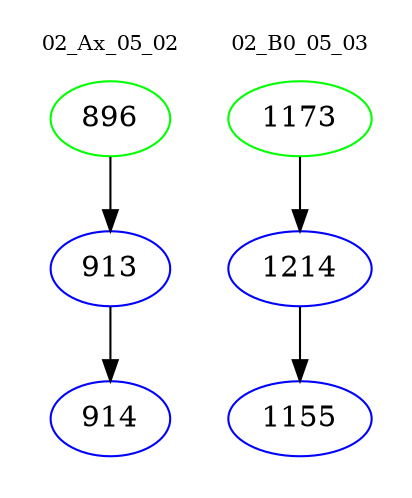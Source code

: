 digraph{
subgraph cluster_0 {
color = white
label = "02_Ax_05_02";
fontsize=10;
T0_896 [label="896", color="green"]
T0_896 -> T0_913 [color="black"]
T0_913 [label="913", color="blue"]
T0_913 -> T0_914 [color="black"]
T0_914 [label="914", color="blue"]
}
subgraph cluster_1 {
color = white
label = "02_B0_05_03";
fontsize=10;
T1_1173 [label="1173", color="green"]
T1_1173 -> T1_1214 [color="black"]
T1_1214 [label="1214", color="blue"]
T1_1214 -> T1_1155 [color="black"]
T1_1155 [label="1155", color="blue"]
}
}
